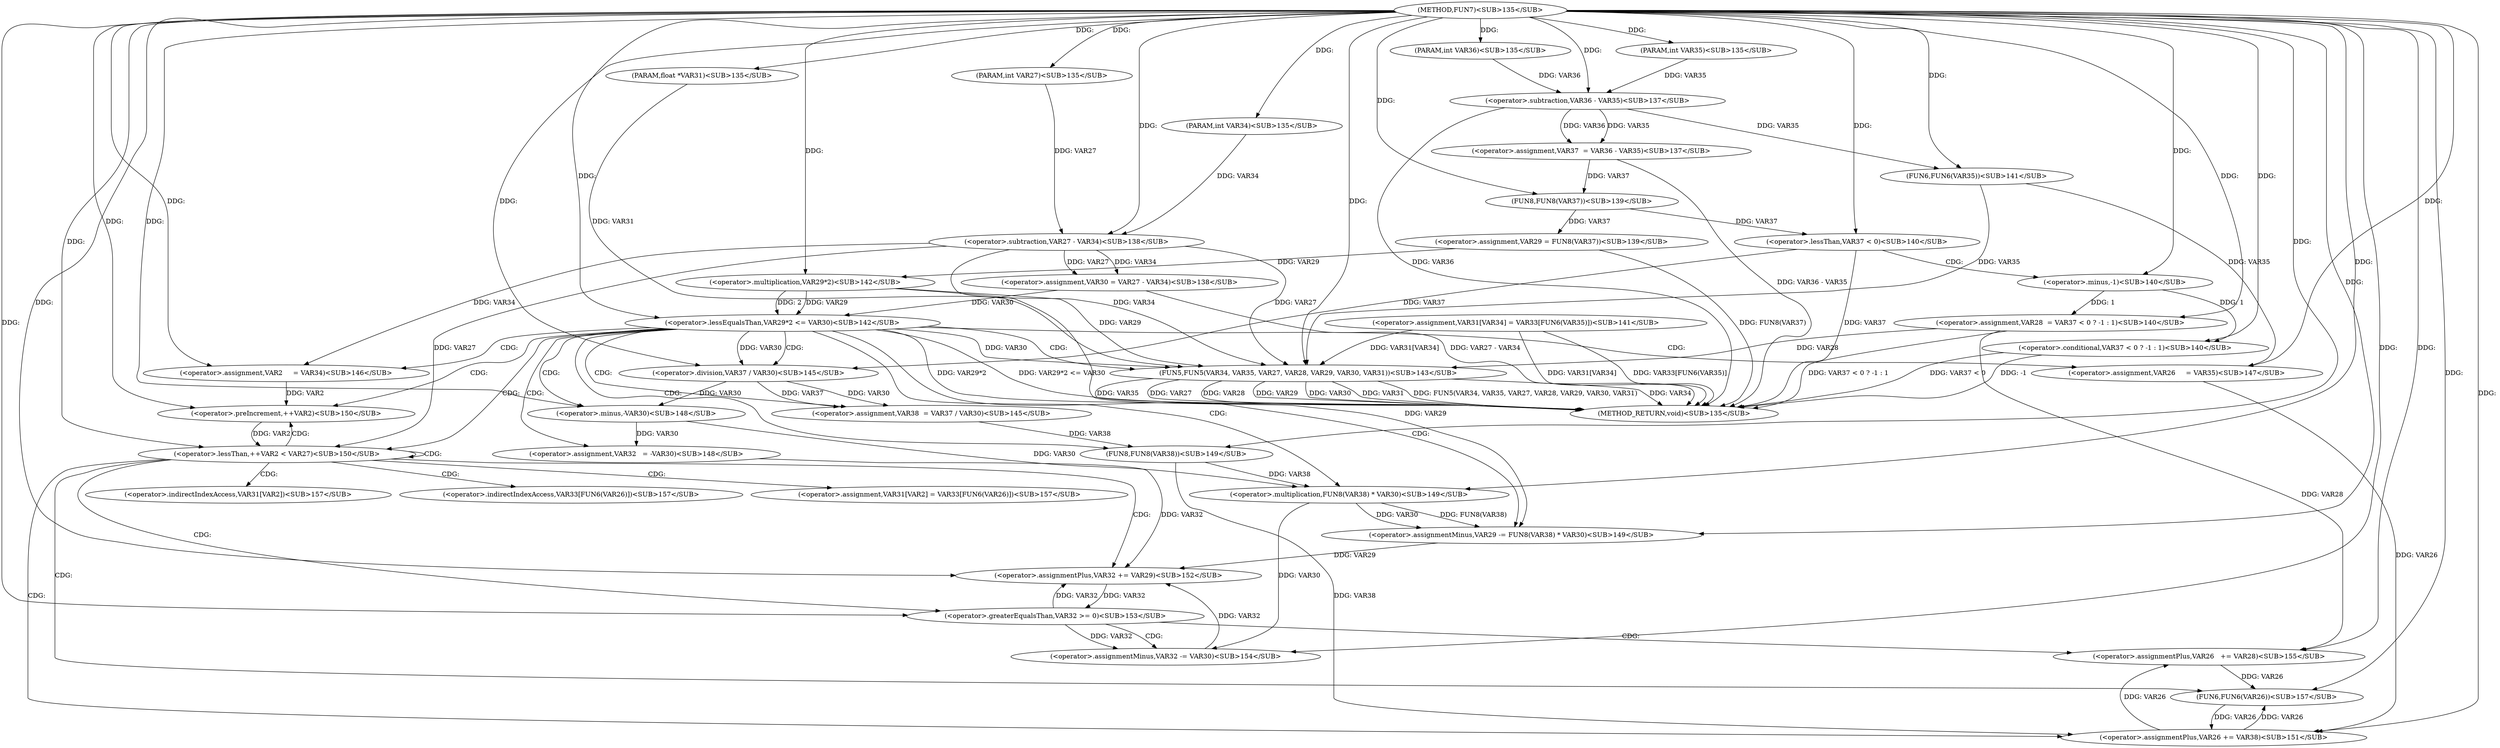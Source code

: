 
digraph "FUN7" {  

"14162" [label = "(METHOD,FUN7)<SUB>135</SUB>" ]

"14277" [label = "(METHOD_RETURN,void)<SUB>135</SUB>" ]

"14163" [label = "(PARAM,int VAR34)<SUB>135</SUB>" ]

"14164" [label = "(PARAM,int VAR35)<SUB>135</SUB>" ]

"14165" [label = "(PARAM,int VAR27)<SUB>135</SUB>" ]

"14166" [label = "(PARAM,int VAR36)<SUB>135</SUB>" ]

"14167" [label = "(PARAM,float *VAR31)<SUB>135</SUB>" ]

"14170" [label = "(&lt;operator&gt;.assignment,VAR37  = VAR36 - VAR35)<SUB>137</SUB>" ]

"14176" [label = "(&lt;operator&gt;.assignment,VAR30 = VAR27 - VAR34)<SUB>138</SUB>" ]

"14182" [label = "(&lt;operator&gt;.assignment,VAR29 = FUN8(VAR37))<SUB>139</SUB>" ]

"14187" [label = "(&lt;operator&gt;.assignment,VAR28  = VAR37 &lt; 0 ? -1 : 1)<SUB>140</SUB>" ]

"14196" [label = "(&lt;operator&gt;.assignment,VAR31[VAR34] = VAR33[FUN6(VAR35)])<SUB>141</SUB>" ]

"14205" [label = "(&lt;operator&gt;.lessEqualsThan,VAR29*2 &lt;= VAR30)<SUB>142</SUB>" ]

"14172" [label = "(&lt;operator&gt;.subtraction,VAR36 - VAR35)<SUB>137</SUB>" ]

"14178" [label = "(&lt;operator&gt;.subtraction,VAR27 - VAR34)<SUB>138</SUB>" ]

"14184" [label = "(FUN8,FUN8(VAR37))<SUB>139</SUB>" ]

"14189" [label = "(&lt;operator&gt;.conditional,VAR37 &lt; 0 ? -1 : 1)<SUB>140</SUB>" ]

"14211" [label = "(FUN5,FUN5(VAR34, VAR35, VAR27, VAR28, VAR29, VAR30, VAR31))<SUB>143</SUB>" ]

"14190" [label = "(&lt;operator&gt;.lessThan,VAR37 &lt; 0)<SUB>140</SUB>" ]

"14193" [label = "(&lt;operator&gt;.minus,-1)<SUB>140</SUB>" ]

"14202" [label = "(FUN6,FUN6(VAR35))<SUB>141</SUB>" ]

"14206" [label = "(&lt;operator&gt;.multiplication,VAR29*2)<SUB>142</SUB>" ]

"14222" [label = "(&lt;operator&gt;.assignment,VAR38  = VAR37 / VAR30)<SUB>145</SUB>" ]

"14228" [label = "(&lt;operator&gt;.assignment,VAR2     = VAR34)<SUB>146</SUB>" ]

"14232" [label = "(&lt;operator&gt;.assignment,VAR26     = VAR35)<SUB>147</SUB>" ]

"14236" [label = "(&lt;operator&gt;.assignment,VAR32   = -VAR30)<SUB>148</SUB>" ]

"14240" [label = "(&lt;operator&gt;.assignmentMinus,VAR29 -= FUN8(VAR38) * VAR30)<SUB>149</SUB>" ]

"14247" [label = "(&lt;operator&gt;.lessThan,++VAR2 &lt; VAR27)<SUB>150</SUB>" ]

"14224" [label = "(&lt;operator&gt;.division,VAR37 / VAR30)<SUB>145</SUB>" ]

"14238" [label = "(&lt;operator&gt;.minus,-VAR30)<SUB>148</SUB>" ]

"14242" [label = "(&lt;operator&gt;.multiplication,FUN8(VAR38) * VAR30)<SUB>149</SUB>" ]

"14252" [label = "(&lt;operator&gt;.assignmentPlus,VAR26 += VAR38)<SUB>151</SUB>" ]

"14255" [label = "(&lt;operator&gt;.assignmentPlus,VAR32 += VAR29)<SUB>152</SUB>" ]

"14269" [label = "(&lt;operator&gt;.assignment,VAR31[VAR2] = VAR33[FUN6(VAR26)])<SUB>157</SUB>" ]

"14243" [label = "(FUN8,FUN8(VAR38))<SUB>149</SUB>" ]

"14248" [label = "(&lt;operator&gt;.preIncrement,++VAR2)<SUB>150</SUB>" ]

"14259" [label = "(&lt;operator&gt;.greaterEqualsThan,VAR32 &gt;= 0)<SUB>153</SUB>" ]

"14263" [label = "(&lt;operator&gt;.assignmentMinus,VAR32 -= VAR30)<SUB>154</SUB>" ]

"14266" [label = "(&lt;operator&gt;.assignmentPlus,VAR26   += VAR28)<SUB>155</SUB>" ]

"14275" [label = "(FUN6,FUN6(VAR26))<SUB>157</SUB>" ]

"14270" [label = "(&lt;operator&gt;.indirectIndexAccess,VAR31[VAR2])<SUB>157</SUB>" ]

"14273" [label = "(&lt;operator&gt;.indirectIndexAccess,VAR33[FUN6(VAR26)])<SUB>157</SUB>" ]

  "14172" -> "14277"  [ label = "DDG: VAR36"] 

  "14170" -> "14277"  [ label = "DDG: VAR36 - VAR35"] 

  "14176" -> "14277"  [ label = "DDG: VAR27 - VAR34"] 

  "14182" -> "14277"  [ label = "DDG: FUN8(VAR37)"] 

  "14190" -> "14277"  [ label = "DDG: VAR37"] 

  "14189" -> "14277"  [ label = "DDG: VAR37 &lt; 0"] 

  "14189" -> "14277"  [ label = "DDG: -1"] 

  "14187" -> "14277"  [ label = "DDG: VAR37 &lt; 0 ? -1 : 1"] 

  "14196" -> "14277"  [ label = "DDG: VAR31[VAR34]"] 

  "14196" -> "14277"  [ label = "DDG: VAR33[FUN6(VAR35)]"] 

  "14205" -> "14277"  [ label = "DDG: VAR29*2"] 

  "14205" -> "14277"  [ label = "DDG: VAR29*2 &lt;= VAR30"] 

  "14211" -> "14277"  [ label = "DDG: VAR34"] 

  "14211" -> "14277"  [ label = "DDG: VAR35"] 

  "14211" -> "14277"  [ label = "DDG: VAR27"] 

  "14211" -> "14277"  [ label = "DDG: VAR28"] 

  "14211" -> "14277"  [ label = "DDG: VAR29"] 

  "14211" -> "14277"  [ label = "DDG: VAR30"] 

  "14211" -> "14277"  [ label = "DDG: VAR31"] 

  "14211" -> "14277"  [ label = "DDG: FUN5(VAR34, VAR35, VAR27, VAR28, VAR29, VAR30, VAR31)"] 

  "14162" -> "14163"  [ label = "DDG: "] 

  "14162" -> "14164"  [ label = "DDG: "] 

  "14162" -> "14165"  [ label = "DDG: "] 

  "14162" -> "14166"  [ label = "DDG: "] 

  "14162" -> "14167"  [ label = "DDG: "] 

  "14172" -> "14170"  [ label = "DDG: VAR36"] 

  "14172" -> "14170"  [ label = "DDG: VAR35"] 

  "14178" -> "14176"  [ label = "DDG: VAR27"] 

  "14178" -> "14176"  [ label = "DDG: VAR34"] 

  "14184" -> "14182"  [ label = "DDG: VAR37"] 

  "14193" -> "14187"  [ label = "DDG: 1"] 

  "14162" -> "14187"  [ label = "DDG: "] 

  "14166" -> "14172"  [ label = "DDG: VAR36"] 

  "14162" -> "14172"  [ label = "DDG: "] 

  "14164" -> "14172"  [ label = "DDG: VAR35"] 

  "14165" -> "14178"  [ label = "DDG: VAR27"] 

  "14162" -> "14178"  [ label = "DDG: "] 

  "14163" -> "14178"  [ label = "DDG: VAR34"] 

  "14170" -> "14184"  [ label = "DDG: VAR37"] 

  "14162" -> "14184"  [ label = "DDG: "] 

  "14193" -> "14189"  [ label = "DDG: 1"] 

  "14162" -> "14189"  [ label = "DDG: "] 

  "14206" -> "14205"  [ label = "DDG: VAR29"] 

  "14206" -> "14205"  [ label = "DDG: 2"] 

  "14176" -> "14205"  [ label = "DDG: VAR30"] 

  "14162" -> "14205"  [ label = "DDG: "] 

  "14184" -> "14190"  [ label = "DDG: VAR37"] 

  "14162" -> "14190"  [ label = "DDG: "] 

  "14162" -> "14193"  [ label = "DDG: "] 

  "14172" -> "14202"  [ label = "DDG: VAR35"] 

  "14162" -> "14202"  [ label = "DDG: "] 

  "14182" -> "14206"  [ label = "DDG: VAR29"] 

  "14162" -> "14206"  [ label = "DDG: "] 

  "14178" -> "14211"  [ label = "DDG: VAR34"] 

  "14162" -> "14211"  [ label = "DDG: "] 

  "14202" -> "14211"  [ label = "DDG: VAR35"] 

  "14178" -> "14211"  [ label = "DDG: VAR27"] 

  "14187" -> "14211"  [ label = "DDG: VAR28"] 

  "14206" -> "14211"  [ label = "DDG: VAR29"] 

  "14205" -> "14211"  [ label = "DDG: VAR30"] 

  "14167" -> "14211"  [ label = "DDG: VAR31"] 

  "14196" -> "14211"  [ label = "DDG: VAR31[VAR34]"] 

  "14224" -> "14222"  [ label = "DDG: VAR37"] 

  "14224" -> "14222"  [ label = "DDG: VAR30"] 

  "14178" -> "14228"  [ label = "DDG: VAR34"] 

  "14162" -> "14228"  [ label = "DDG: "] 

  "14202" -> "14232"  [ label = "DDG: VAR35"] 

  "14162" -> "14232"  [ label = "DDG: "] 

  "14238" -> "14236"  [ label = "DDG: VAR30"] 

  "14242" -> "14240"  [ label = "DDG: FUN8(VAR38)"] 

  "14242" -> "14240"  [ label = "DDG: VAR30"] 

  "14206" -> "14240"  [ label = "DDG: VAR29"] 

  "14162" -> "14240"  [ label = "DDG: "] 

  "14190" -> "14224"  [ label = "DDG: VAR37"] 

  "14162" -> "14224"  [ label = "DDG: "] 

  "14205" -> "14224"  [ label = "DDG: VAR30"] 

  "14224" -> "14238"  [ label = "DDG: VAR30"] 

  "14162" -> "14238"  [ label = "DDG: "] 

  "14243" -> "14242"  [ label = "DDG: VAR38"] 

  "14238" -> "14242"  [ label = "DDG: VAR30"] 

  "14162" -> "14242"  [ label = "DDG: "] 

  "14248" -> "14247"  [ label = "DDG: VAR2"] 

  "14178" -> "14247"  [ label = "DDG: VAR27"] 

  "14162" -> "14247"  [ label = "DDG: "] 

  "14243" -> "14252"  [ label = "DDG: VAR38"] 

  "14162" -> "14252"  [ label = "DDG: "] 

  "14240" -> "14255"  [ label = "DDG: VAR29"] 

  "14162" -> "14255"  [ label = "DDG: "] 

  "14222" -> "14243"  [ label = "DDG: VAR38"] 

  "14162" -> "14243"  [ label = "DDG: "] 

  "14228" -> "14248"  [ label = "DDG: VAR2"] 

  "14162" -> "14248"  [ label = "DDG: "] 

  "14232" -> "14252"  [ label = "DDG: VAR26"] 

  "14275" -> "14252"  [ label = "DDG: VAR26"] 

  "14236" -> "14255"  [ label = "DDG: VAR32"] 

  "14259" -> "14255"  [ label = "DDG: VAR32"] 

  "14263" -> "14255"  [ label = "DDG: VAR32"] 

  "14255" -> "14259"  [ label = "DDG: VAR32"] 

  "14162" -> "14259"  [ label = "DDG: "] 

  "14242" -> "14263"  [ label = "DDG: VAR30"] 

  "14162" -> "14263"  [ label = "DDG: "] 

  "14187" -> "14266"  [ label = "DDG: VAR28"] 

  "14162" -> "14266"  [ label = "DDG: "] 

  "14259" -> "14263"  [ label = "DDG: VAR32"] 

  "14252" -> "14266"  [ label = "DDG: VAR26"] 

  "14252" -> "14275"  [ label = "DDG: VAR26"] 

  "14266" -> "14275"  [ label = "DDG: VAR26"] 

  "14162" -> "14275"  [ label = "DDG: "] 

  "14205" -> "14224"  [ label = "CDG: "] 

  "14205" -> "14232"  [ label = "CDG: "] 

  "14205" -> "14222"  [ label = "CDG: "] 

  "14205" -> "14228"  [ label = "CDG: "] 

  "14205" -> "14247"  [ label = "CDG: "] 

  "14205" -> "14238"  [ label = "CDG: "] 

  "14205" -> "14243"  [ label = "CDG: "] 

  "14205" -> "14236"  [ label = "CDG: "] 

  "14205" -> "14240"  [ label = "CDG: "] 

  "14205" -> "14211"  [ label = "CDG: "] 

  "14205" -> "14242"  [ label = "CDG: "] 

  "14205" -> "14248"  [ label = "CDG: "] 

  "14190" -> "14193"  [ label = "CDG: "] 

  "14247" -> "14269"  [ label = "CDG: "] 

  "14247" -> "14275"  [ label = "CDG: "] 

  "14247" -> "14255"  [ label = "CDG: "] 

  "14247" -> "14247"  [ label = "CDG: "] 

  "14247" -> "14270"  [ label = "CDG: "] 

  "14247" -> "14273"  [ label = "CDG: "] 

  "14247" -> "14252"  [ label = "CDG: "] 

  "14247" -> "14248"  [ label = "CDG: "] 

  "14247" -> "14259"  [ label = "CDG: "] 

  "14259" -> "14263"  [ label = "CDG: "] 

  "14259" -> "14266"  [ label = "CDG: "] 

}